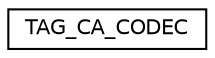 digraph "Graphical Class Hierarchy"
{
 // LATEX_PDF_SIZE
  edge [fontname="Helvetica",fontsize="10",labelfontname="Helvetica",labelfontsize="10"];
  node [fontname="Helvetica",fontsize="10",shape=record];
  rankdir="LR";
  Node0 [label="TAG_CA_CODEC",height=0.2,width=0.4,color="black", fillcolor="white", style="filled",URL="$struct_t_a_g___c_a___c_o_d_e_c.html",tooltip=" "];
}

